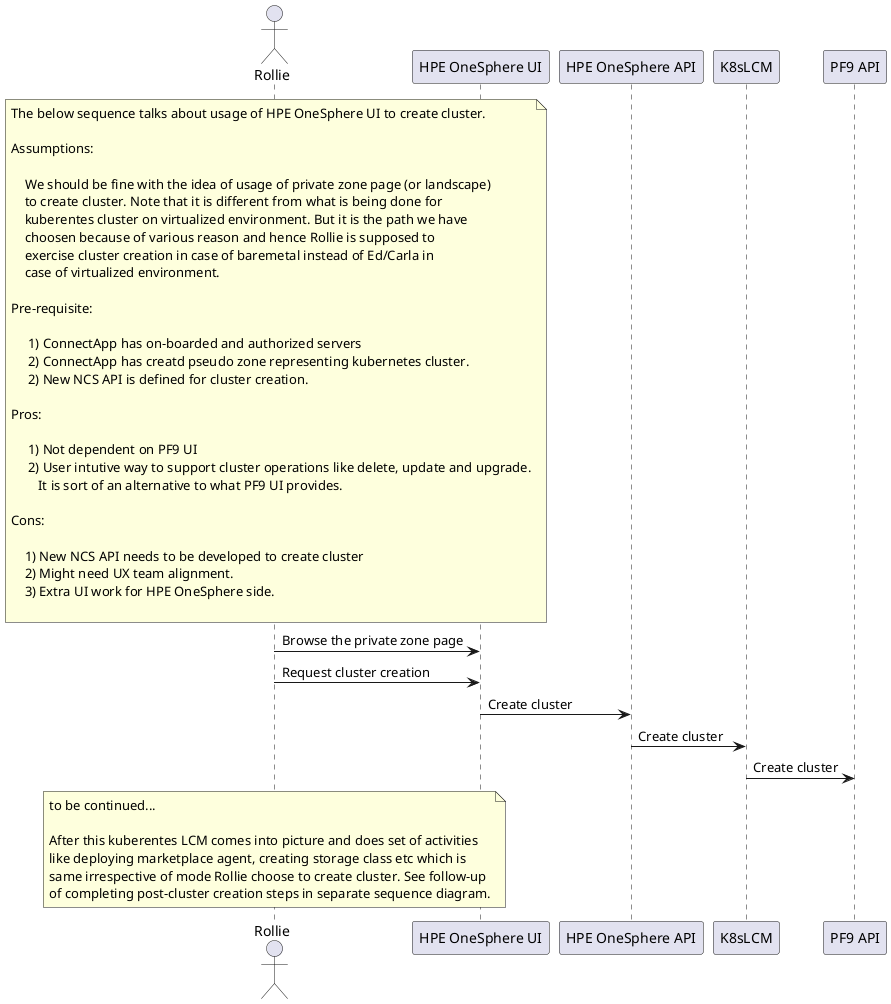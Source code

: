 
@startuml
actor Rollie

participant "HPE OneSphere UI"
participant "HPE OneSphere API"
participant K8sLCM
participant "PF9 API"

note over Rollie
    The below sequence talks about usage of HPE OneSphere UI to create cluster.

    Assumptions:

        We should be fine with the idea of usage of private zone page (or landscape)
        to create cluster. Note that it is different from what is being done for
        kuberentes cluster on virtualized environment. But it is the path we have
        choosen because of various reason and hence Rollie is supposed to
        exercise cluster creation in case of baremetal instead of Ed/Carla in
        case of virtualized environment.

    Pre-requisite:

         1) ConnectApp has on-boarded and authorized servers
         2) ConnectApp has creatd pseudo zone representing kubernetes cluster.
         2) New NCS API is defined for cluster creation.

    Pros:

         1) Not dependent on PF9 UI
         2) User intutive way to support cluster operations like delete, update and upgrade.
            It is sort of an alternative to what PF9 UI provides.

    Cons:

        1) New NCS API needs to be developed to create cluster
        2) Might need UX team alignment.
        3) Extra UI work for HPE OneSphere side.

end note


Rollie -> "HPE OneSphere UI": Browse the private zone page
Rollie -> "HPE OneSphere UI": Request cluster creation
"HPE OneSphere UI" -> "HPE OneSphere API": Create cluster
"HPE OneSphere API" -> K8sLCM: Create cluster
K8sLCM -> "PF9 API": Create cluster

note over Rollie
    to be continued...

    After this kuberentes LCM comes into picture and does set of activities
    like deploying marketplace agent, creating storage class etc which is
    same irrespective of mode Rollie choose to create cluster. See follow-up
    of completing post-cluster creation steps in separate sequence diagram.
end note

@enduml